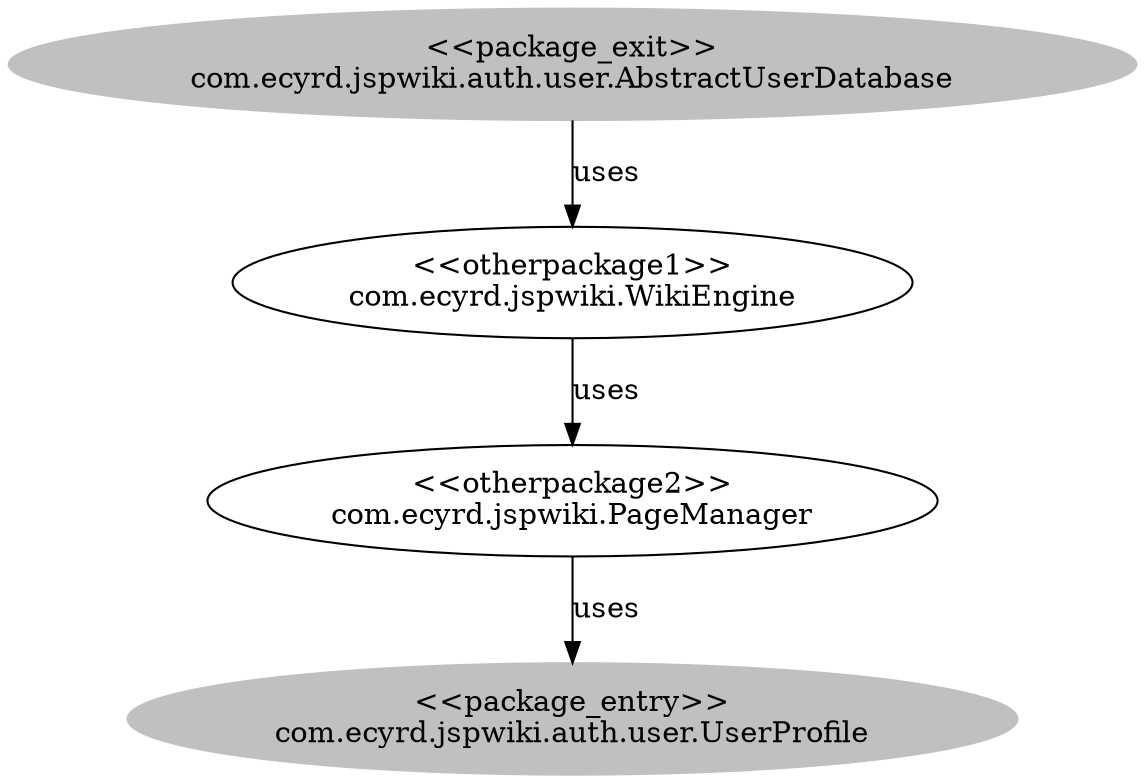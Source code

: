 digraph cd {
	com_ecyrd_jspwiki_auth_user_AbstractUserDatabase [label="<<package_exit>>
com.ecyrd.jspwiki.auth.user.AbstractUserDatabase",style=filled,color="grey"];
	com_ecyrd_jspwiki_auth_user_UserProfile [label="<<package_entry>>
com.ecyrd.jspwiki.auth.user.UserProfile",style=filled,color="grey"];
	com_ecyrd_jspwiki_WikiEngine [label="<<otherpackage1>>
com.ecyrd.jspwiki.WikiEngine"];
	com_ecyrd_jspwiki_PageManager [label="<<otherpackage2>>
com.ecyrd.jspwiki.PageManager"];
	com_ecyrd_jspwiki_auth_user_AbstractUserDatabase -> com_ecyrd_jspwiki_WikiEngine [label=uses];
	com_ecyrd_jspwiki_PageManager -> com_ecyrd_jspwiki_auth_user_UserProfile [label=uses];
	com_ecyrd_jspwiki_WikiEngine -> com_ecyrd_jspwiki_PageManager [label=uses];
}

